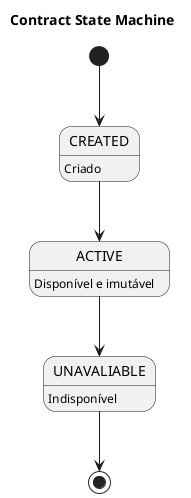 @startuml Contract State Machine
title Contract State Machine
hide empty description

[*] --> CREATED
CREATED --> ACTIVE
CREATED: Criado
ACTIVE: Disponível e imutável
ACTIVE --> UNAVALIABLE
UNAVALIABLE: Indisponível
UNAVALIABLE --> [*]
@enduml
